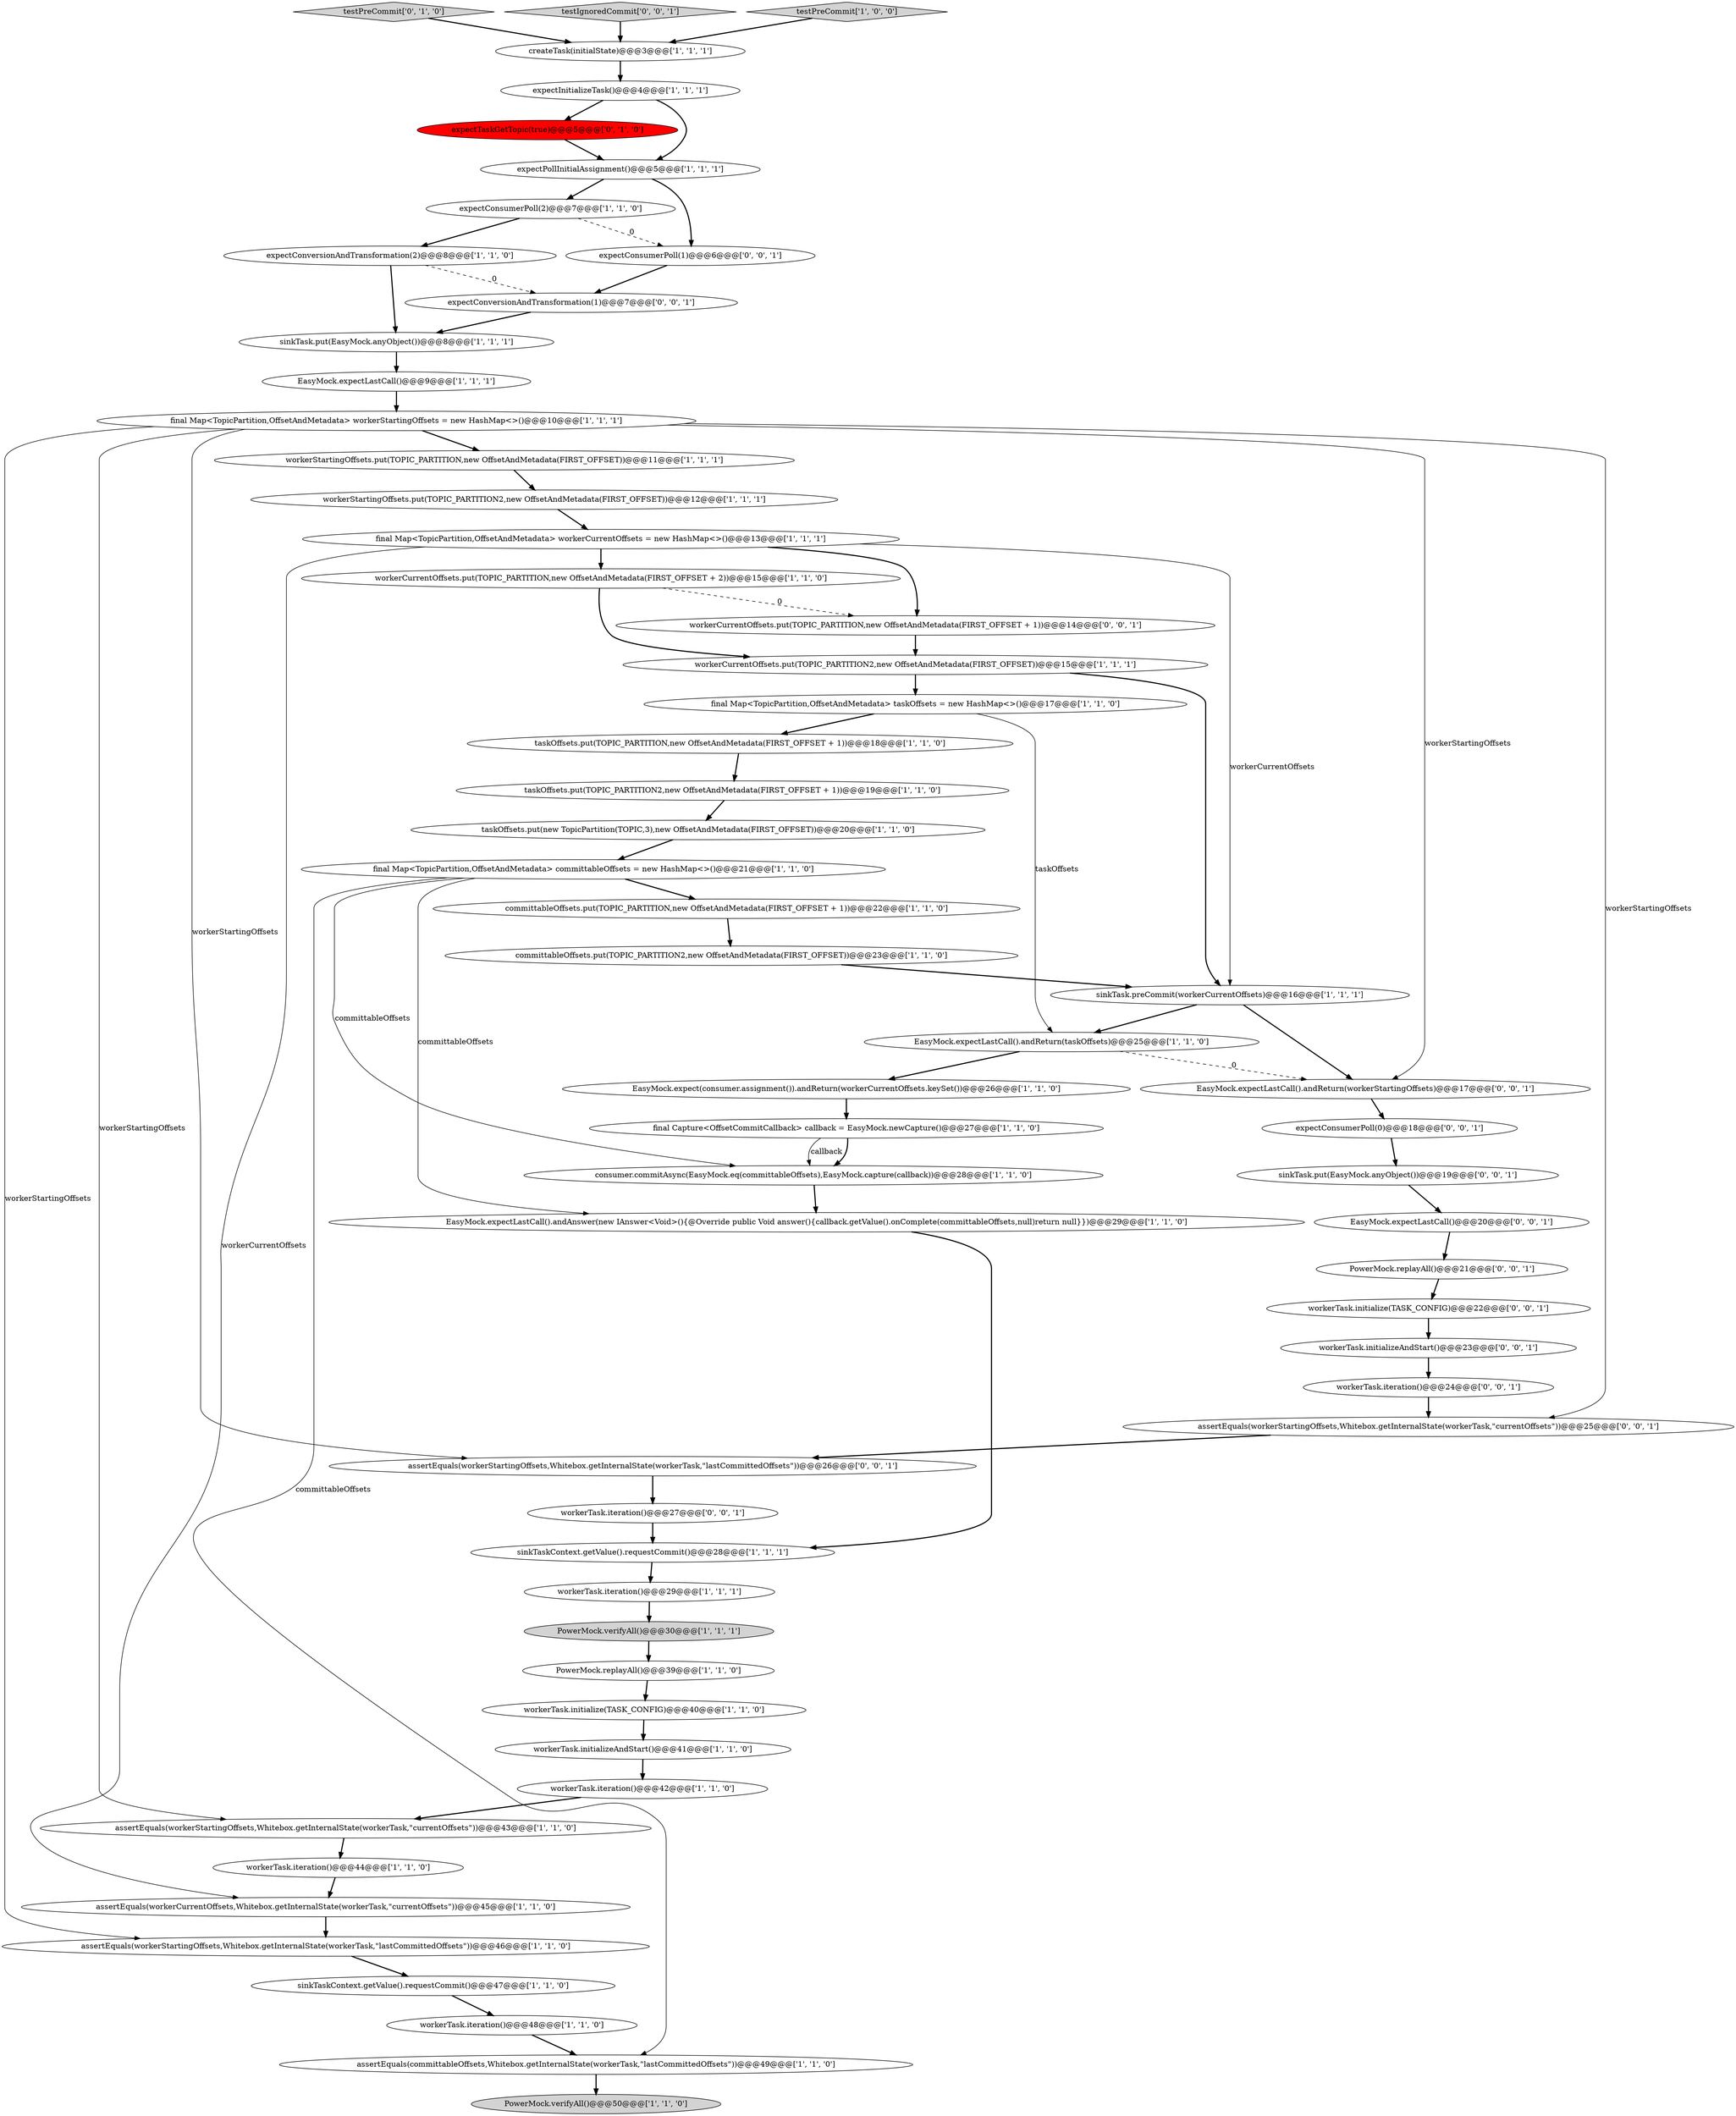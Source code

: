 digraph {
13 [style = filled, label = "PowerMock.replayAll()@@@39@@@['1', '1', '0']", fillcolor = white, shape = ellipse image = "AAA0AAABBB1BBB"];
14 [style = filled, label = "expectInitializeTask()@@@4@@@['1', '1', '1']", fillcolor = white, shape = ellipse image = "AAA0AAABBB1BBB"];
9 [style = filled, label = "workerStartingOffsets.put(TOPIC_PARTITION,new OffsetAndMetadata(FIRST_OFFSET))@@@11@@@['1', '1', '1']", fillcolor = white, shape = ellipse image = "AAA0AAABBB1BBB"];
2 [style = filled, label = "final Map<TopicPartition,OffsetAndMetadata> workerCurrentOffsets = new HashMap<>()@@@13@@@['1', '1', '1']", fillcolor = white, shape = ellipse image = "AAA0AAABBB1BBB"];
12 [style = filled, label = "EasyMock.expectLastCall().andAnswer(new IAnswer<Void>(){@Override public Void answer(){callback.getValue().onComplete(committableOffsets,null)return null}})@@@29@@@['1', '1', '0']", fillcolor = white, shape = ellipse image = "AAA0AAABBB1BBB"];
41 [style = filled, label = "taskOffsets.put(new TopicPartition(TOPIC,3),new OffsetAndMetadata(FIRST_OFFSET))@@@20@@@['1', '1', '0']", fillcolor = white, shape = ellipse image = "AAA0AAABBB1BBB"];
25 [style = filled, label = "expectConversionAndTransformation(2)@@@8@@@['1', '1', '0']", fillcolor = white, shape = ellipse image = "AAA0AAABBB1BBB"];
31 [style = filled, label = "final Capture<OffsetCommitCallback> callback = EasyMock.newCapture()@@@27@@@['1', '1', '0']", fillcolor = white, shape = ellipse image = "AAA0AAABBB1BBB"];
46 [style = filled, label = "workerCurrentOffsets.put(TOPIC_PARTITION,new OffsetAndMetadata(FIRST_OFFSET + 1))@@@14@@@['0', '0', '1']", fillcolor = white, shape = ellipse image = "AAA0AAABBB3BBB"];
0 [style = filled, label = "final Map<TopicPartition,OffsetAndMetadata> committableOffsets = new HashMap<>()@@@21@@@['1', '1', '0']", fillcolor = white, shape = ellipse image = "AAA0AAABBB1BBB"];
4 [style = filled, label = "committableOffsets.put(TOPIC_PARTITION2,new OffsetAndMetadata(FIRST_OFFSET))@@@23@@@['1', '1', '0']", fillcolor = white, shape = ellipse image = "AAA0AAABBB1BBB"];
7 [style = filled, label = "workerTask.iteration()@@@44@@@['1', '1', '0']", fillcolor = white, shape = ellipse image = "AAA0AAABBB1BBB"];
47 [style = filled, label = "workerTask.iteration()@@@24@@@['0', '0', '1']", fillcolor = white, shape = ellipse image = "AAA0AAABBB3BBB"];
3 [style = filled, label = "workerTask.initialize(TASK_CONFIG)@@@40@@@['1', '1', '0']", fillcolor = white, shape = ellipse image = "AAA0AAABBB1BBB"];
30 [style = filled, label = "workerTask.iteration()@@@48@@@['1', '1', '0']", fillcolor = white, shape = ellipse image = "AAA0AAABBB1BBB"];
58 [style = filled, label = "workerTask.initializeAndStart()@@@23@@@['0', '0', '1']", fillcolor = white, shape = ellipse image = "AAA0AAABBB3BBB"];
23 [style = filled, label = "workerCurrentOffsets.put(TOPIC_PARTITION2,new OffsetAndMetadata(FIRST_OFFSET))@@@15@@@['1', '1', '1']", fillcolor = white, shape = ellipse image = "AAA0AAABBB1BBB"];
20 [style = filled, label = "sinkTaskContext.getValue().requestCommit()@@@47@@@['1', '1', '0']", fillcolor = white, shape = ellipse image = "AAA0AAABBB1BBB"];
21 [style = filled, label = "PowerMock.verifyAll()@@@50@@@['1', '1', '0']", fillcolor = lightgray, shape = ellipse image = "AAA0AAABBB1BBB"];
52 [style = filled, label = "workerTask.iteration()@@@27@@@['0', '0', '1']", fillcolor = white, shape = ellipse image = "AAA0AAABBB3BBB"];
11 [style = filled, label = "workerStartingOffsets.put(TOPIC_PARTITION2,new OffsetAndMetadata(FIRST_OFFSET))@@@12@@@['1', '1', '1']", fillcolor = white, shape = ellipse image = "AAA0AAABBB1BBB"];
8 [style = filled, label = "assertEquals(workerCurrentOffsets,Whitebox.getInternalState(workerTask,\"currentOffsets\"))@@@45@@@['1', '1', '0']", fillcolor = white, shape = ellipse image = "AAA0AAABBB1BBB"];
42 [style = filled, label = "testPreCommit['0', '1', '0']", fillcolor = lightgray, shape = diamond image = "AAA0AAABBB2BBB"];
33 [style = filled, label = "committableOffsets.put(TOPIC_PARTITION,new OffsetAndMetadata(FIRST_OFFSET + 1))@@@22@@@['1', '1', '0']", fillcolor = white, shape = ellipse image = "AAA0AAABBB1BBB"];
38 [style = filled, label = "EasyMock.expectLastCall().andReturn(taskOffsets)@@@25@@@['1', '1', '0']", fillcolor = white, shape = ellipse image = "AAA0AAABBB1BBB"];
48 [style = filled, label = "assertEquals(workerStartingOffsets,Whitebox.getInternalState(workerTask,\"lastCommittedOffsets\"))@@@26@@@['0', '0', '1']", fillcolor = white, shape = ellipse image = "AAA0AAABBB3BBB"];
27 [style = filled, label = "consumer.commitAsync(EasyMock.eq(committableOffsets),EasyMock.capture(callback))@@@28@@@['1', '1', '0']", fillcolor = white, shape = ellipse image = "AAA0AAABBB1BBB"];
29 [style = filled, label = "taskOffsets.put(TOPIC_PARTITION,new OffsetAndMetadata(FIRST_OFFSET + 1))@@@18@@@['1', '1', '0']", fillcolor = white, shape = ellipse image = "AAA0AAABBB1BBB"];
40 [style = filled, label = "createTask(initialState)@@@3@@@['1', '1', '1']", fillcolor = white, shape = ellipse image = "AAA0AAABBB1BBB"];
43 [style = filled, label = "expectTaskGetTopic(true)@@@5@@@['0', '1', '0']", fillcolor = red, shape = ellipse image = "AAA1AAABBB2BBB"];
1 [style = filled, label = "EasyMock.expect(consumer.assignment()).andReturn(workerCurrentOffsets.keySet())@@@26@@@['1', '1', '0']", fillcolor = white, shape = ellipse image = "AAA0AAABBB1BBB"];
24 [style = filled, label = "taskOffsets.put(TOPIC_PARTITION2,new OffsetAndMetadata(FIRST_OFFSET + 1))@@@19@@@['1', '1', '0']", fillcolor = white, shape = ellipse image = "AAA0AAABBB1BBB"];
54 [style = filled, label = "sinkTask.put(EasyMock.anyObject())@@@19@@@['0', '0', '1']", fillcolor = white, shape = ellipse image = "AAA0AAABBB3BBB"];
49 [style = filled, label = "EasyMock.expectLastCall()@@@20@@@['0', '0', '1']", fillcolor = white, shape = ellipse image = "AAA0AAABBB3BBB"];
32 [style = filled, label = "workerTask.iteration()@@@29@@@['1', '1', '1']", fillcolor = white, shape = ellipse image = "AAA0AAABBB1BBB"];
35 [style = filled, label = "expectPollInitialAssignment()@@@5@@@['1', '1', '1']", fillcolor = white, shape = ellipse image = "AAA0AAABBB1BBB"];
26 [style = filled, label = "workerCurrentOffsets.put(TOPIC_PARTITION,new OffsetAndMetadata(FIRST_OFFSET + 2))@@@15@@@['1', '1', '0']", fillcolor = white, shape = ellipse image = "AAA0AAABBB1BBB"];
36 [style = filled, label = "final Map<TopicPartition,OffsetAndMetadata> taskOffsets = new HashMap<>()@@@17@@@['1', '1', '0']", fillcolor = white, shape = ellipse image = "AAA0AAABBB1BBB"];
51 [style = filled, label = "testIgnoredCommit['0', '0', '1']", fillcolor = lightgray, shape = diamond image = "AAA0AAABBB3BBB"];
39 [style = filled, label = "sinkTask.preCommit(workerCurrentOffsets)@@@16@@@['1', '1', '1']", fillcolor = white, shape = ellipse image = "AAA0AAABBB1BBB"];
17 [style = filled, label = "sinkTaskContext.getValue().requestCommit()@@@28@@@['1', '1', '1']", fillcolor = white, shape = ellipse image = "AAA0AAABBB1BBB"];
44 [style = filled, label = "expectConsumerPoll(0)@@@18@@@['0', '0', '1']", fillcolor = white, shape = ellipse image = "AAA0AAABBB3BBB"];
15 [style = filled, label = "final Map<TopicPartition,OffsetAndMetadata> workerStartingOffsets = new HashMap<>()@@@10@@@['1', '1', '1']", fillcolor = white, shape = ellipse image = "AAA0AAABBB1BBB"];
37 [style = filled, label = "sinkTask.put(EasyMock.anyObject())@@@8@@@['1', '1', '1']", fillcolor = white, shape = ellipse image = "AAA0AAABBB1BBB"];
5 [style = filled, label = "workerTask.iteration()@@@42@@@['1', '1', '0']", fillcolor = white, shape = ellipse image = "AAA0AAABBB1BBB"];
10 [style = filled, label = "expectConsumerPoll(2)@@@7@@@['1', '1', '0']", fillcolor = white, shape = ellipse image = "AAA0AAABBB1BBB"];
18 [style = filled, label = "PowerMock.verifyAll()@@@30@@@['1', '1', '1']", fillcolor = lightgray, shape = ellipse image = "AAA0AAABBB1BBB"];
50 [style = filled, label = "assertEquals(workerStartingOffsets,Whitebox.getInternalState(workerTask,\"currentOffsets\"))@@@25@@@['0', '0', '1']", fillcolor = white, shape = ellipse image = "AAA0AAABBB3BBB"];
57 [style = filled, label = "workerTask.initialize(TASK_CONFIG)@@@22@@@['0', '0', '1']", fillcolor = white, shape = ellipse image = "AAA0AAABBB3BBB"];
19 [style = filled, label = "testPreCommit['1', '0', '0']", fillcolor = lightgray, shape = diamond image = "AAA0AAABBB1BBB"];
45 [style = filled, label = "expectConsumerPoll(1)@@@6@@@['0', '0', '1']", fillcolor = white, shape = ellipse image = "AAA0AAABBB3BBB"];
53 [style = filled, label = "expectConversionAndTransformation(1)@@@7@@@['0', '0', '1']", fillcolor = white, shape = ellipse image = "AAA0AAABBB3BBB"];
22 [style = filled, label = "EasyMock.expectLastCall()@@@9@@@['1', '1', '1']", fillcolor = white, shape = ellipse image = "AAA0AAABBB1BBB"];
6 [style = filled, label = "assertEquals(workerStartingOffsets,Whitebox.getInternalState(workerTask,\"lastCommittedOffsets\"))@@@46@@@['1', '1', '0']", fillcolor = white, shape = ellipse image = "AAA0AAABBB1BBB"];
16 [style = filled, label = "assertEquals(committableOffsets,Whitebox.getInternalState(workerTask,\"lastCommittedOffsets\"))@@@49@@@['1', '1', '0']", fillcolor = white, shape = ellipse image = "AAA0AAABBB1BBB"];
55 [style = filled, label = "PowerMock.replayAll()@@@21@@@['0', '0', '1']", fillcolor = white, shape = ellipse image = "AAA0AAABBB3BBB"];
28 [style = filled, label = "assertEquals(workerStartingOffsets,Whitebox.getInternalState(workerTask,\"currentOffsets\"))@@@43@@@['1', '1', '0']", fillcolor = white, shape = ellipse image = "AAA0AAABBB1BBB"];
34 [style = filled, label = "workerTask.initializeAndStart()@@@41@@@['1', '1', '0']", fillcolor = white, shape = ellipse image = "AAA0AAABBB1BBB"];
56 [style = filled, label = "EasyMock.expectLastCall().andReturn(workerStartingOffsets)@@@17@@@['0', '0', '1']", fillcolor = white, shape = ellipse image = "AAA0AAABBB3BBB"];
44->54 [style = bold, label=""];
41->0 [style = bold, label=""];
2->46 [style = bold, label=""];
15->28 [style = solid, label="workerStartingOffsets"];
2->26 [style = bold, label=""];
22->15 [style = bold, label=""];
54->49 [style = bold, label=""];
9->11 [style = bold, label=""];
27->12 [style = bold, label=""];
14->35 [style = bold, label=""];
34->5 [style = bold, label=""];
36->29 [style = bold, label=""];
4->39 [style = bold, label=""];
2->39 [style = solid, label="workerCurrentOffsets"];
33->4 [style = bold, label=""];
12->17 [style = bold, label=""];
25->53 [style = dashed, label="0"];
28->7 [style = bold, label=""];
36->38 [style = solid, label="taskOffsets"];
8->6 [style = bold, label=""];
15->6 [style = solid, label="workerStartingOffsets"];
0->16 [style = solid, label="committableOffsets"];
45->53 [style = bold, label=""];
57->58 [style = bold, label=""];
17->32 [style = bold, label=""];
50->48 [style = bold, label=""];
15->56 [style = solid, label="workerStartingOffsets"];
5->28 [style = bold, label=""];
7->8 [style = bold, label=""];
52->17 [style = bold, label=""];
42->40 [style = bold, label=""];
11->2 [style = bold, label=""];
14->43 [style = bold, label=""];
47->50 [style = bold, label=""];
24->41 [style = bold, label=""];
38->1 [style = bold, label=""];
15->50 [style = solid, label="workerStartingOffsets"];
49->55 [style = bold, label=""];
3->34 [style = bold, label=""];
6->20 [style = bold, label=""];
48->52 [style = bold, label=""];
53->37 [style = bold, label=""];
37->22 [style = bold, label=""];
51->40 [style = bold, label=""];
55->57 [style = bold, label=""];
58->47 [style = bold, label=""];
0->33 [style = bold, label=""];
31->27 [style = bold, label=""];
13->3 [style = bold, label=""];
10->25 [style = bold, label=""];
25->37 [style = bold, label=""];
15->9 [style = bold, label=""];
43->35 [style = bold, label=""];
16->21 [style = bold, label=""];
26->23 [style = bold, label=""];
39->56 [style = bold, label=""];
38->56 [style = dashed, label="0"];
18->13 [style = bold, label=""];
39->38 [style = bold, label=""];
35->45 [style = bold, label=""];
40->14 [style = bold, label=""];
23->39 [style = bold, label=""];
0->12 [style = solid, label="committableOffsets"];
23->36 [style = bold, label=""];
35->10 [style = bold, label=""];
32->18 [style = bold, label=""];
19->40 [style = bold, label=""];
1->31 [style = bold, label=""];
20->30 [style = bold, label=""];
29->24 [style = bold, label=""];
30->16 [style = bold, label=""];
2->8 [style = solid, label="workerCurrentOffsets"];
0->27 [style = solid, label="committableOffsets"];
46->23 [style = bold, label=""];
56->44 [style = bold, label=""];
10->45 [style = dashed, label="0"];
31->27 [style = solid, label="callback"];
15->48 [style = solid, label="workerStartingOffsets"];
26->46 [style = dashed, label="0"];
}
